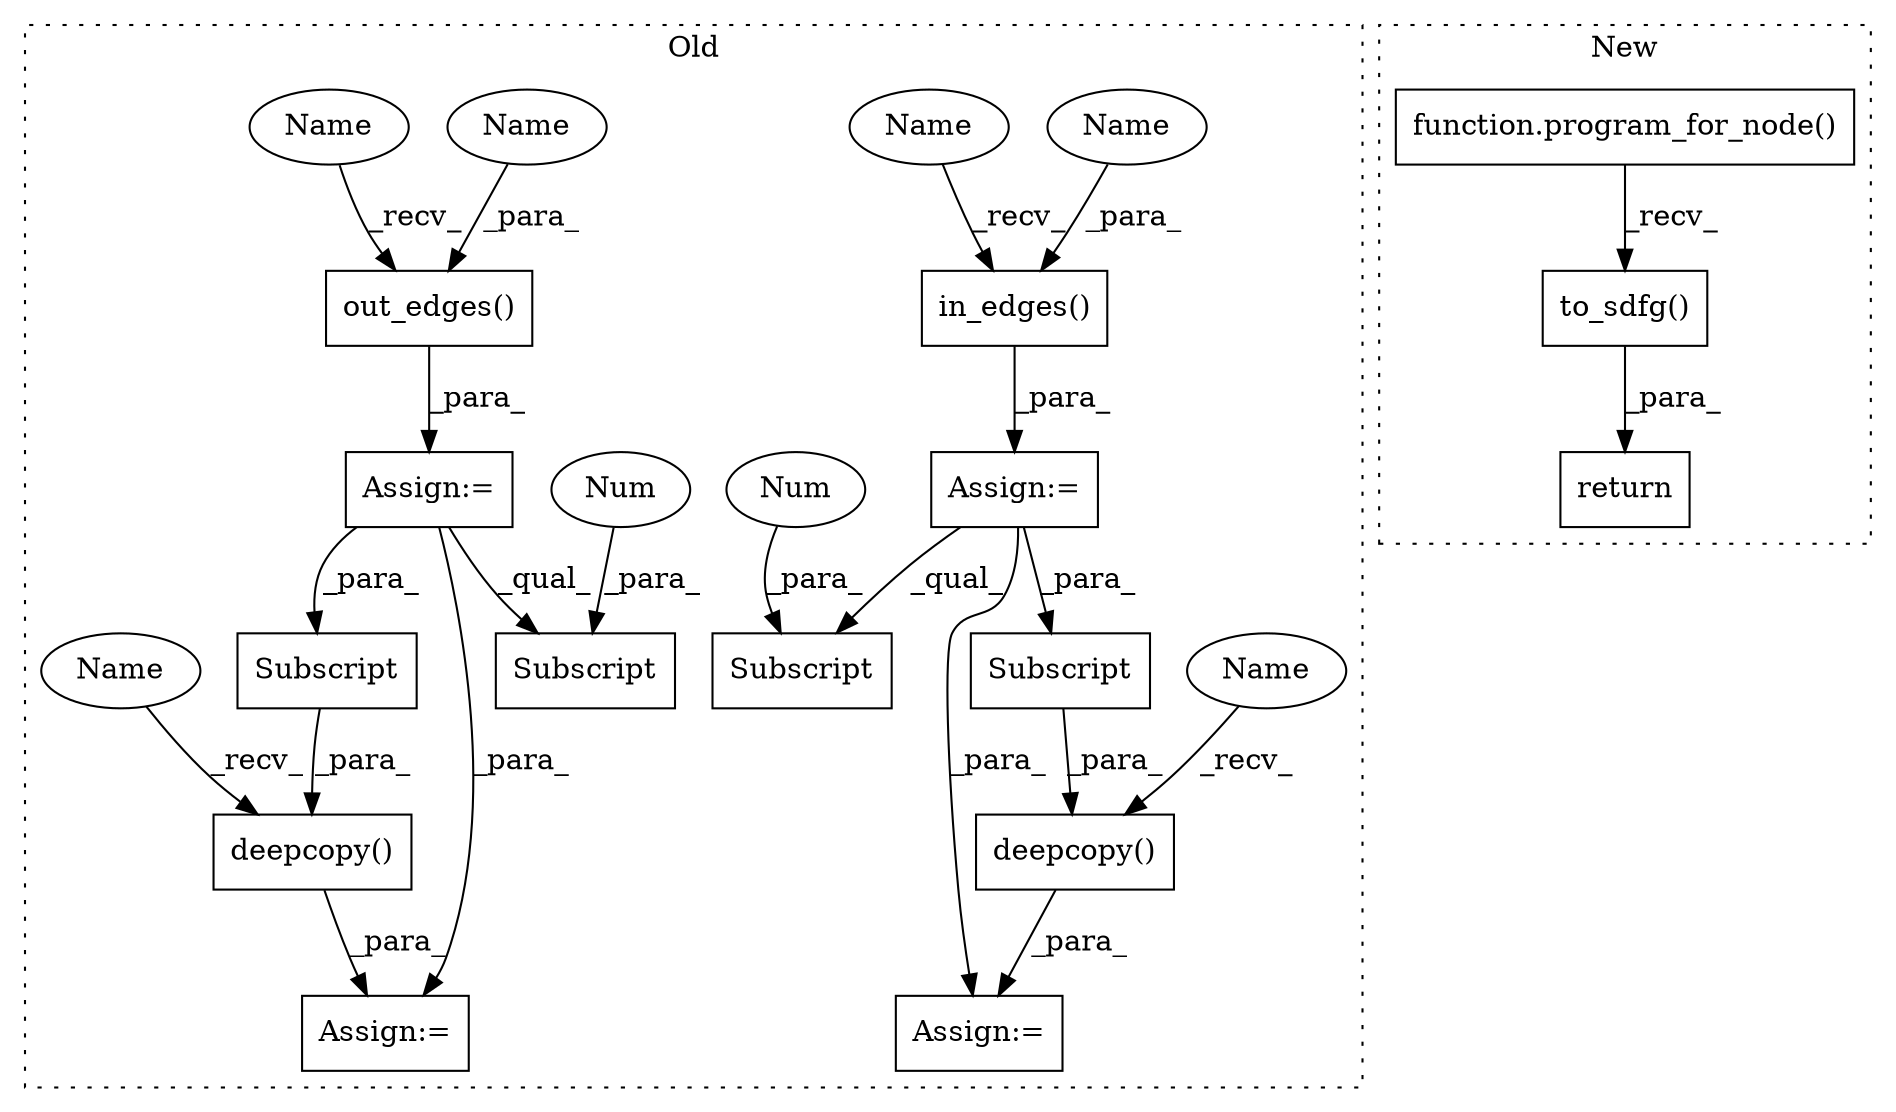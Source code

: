 digraph G {
subgraph cluster0 {
1 [label="in_edges()" a="75" s="14245,14264" l="15,1" shape="box"];
3 [label="Subscript" a="63" s="14351,0" l="11,0" shape="box"];
4 [label="out_edges()" a="75" s="14286,14306" l="16,1" shape="box"];
5 [label="Subscript" a="63" s="14483,0" l="12,0" shape="box"];
6 [label="deepcopy()" a="75" s="14457,14506" l="14,1" shape="box"];
7 [label="Subscript" a="63" s="14471,0" l="35,0" shape="box"];
8 [label="deepcopy()" a="75" s="14325,14373" l="14,1" shape="box"];
9 [label="Subscript" a="63" s="14339,0" l="34,0" shape="box"];
10 [label="Num" a="76" s="14493" l="1" shape="ellipse"];
11 [label="Num" a="76" s="14360" l="1" shape="ellipse"];
12 [label="Assign:=" a="68" s="14322" l="3" shape="box"];
14 [label="Assign:=" a="68" s="14283" l="3" shape="box"];
15 [label="Assign:=" a="68" s="14242" l="3" shape="box"];
16 [label="Assign:=" a="68" s="14454" l="3" shape="box"];
18 [label="Name" a="87" s="14302" l="4" shape="ellipse"];
19 [label="Name" a="87" s="14260" l="4" shape="ellipse"];
20 [label="Name" a="87" s="14325" l="4" shape="ellipse"];
21 [label="Name" a="87" s="14457" l="4" shape="ellipse"];
22 [label="Name" a="87" s="14245" l="5" shape="ellipse"];
23 [label="Name" a="87" s="14286" l="5" shape="ellipse"];
label = "Old";
style="dotted";
}
subgraph cluster1 {
2 [label="to_sdfg()" a="75" s="2973" l="51" shape="box"];
13 [label="function.program_for_node()" a="75" s="2973,3013" l="17,1" shape="box"];
17 [label="return" a="93" s="2966" l="7" shape="box"];
label = "New";
style="dotted";
}
1 -> 15 [label="_para_"];
2 -> 17 [label="_para_"];
4 -> 14 [label="_para_"];
6 -> 16 [label="_para_"];
7 -> 6 [label="_para_"];
8 -> 12 [label="_para_"];
9 -> 8 [label="_para_"];
10 -> 5 [label="_para_"];
11 -> 3 [label="_para_"];
13 -> 2 [label="_recv_"];
14 -> 5 [label="_qual_"];
14 -> 7 [label="_para_"];
14 -> 16 [label="_para_"];
15 -> 12 [label="_para_"];
15 -> 9 [label="_para_"];
15 -> 3 [label="_qual_"];
18 -> 4 [label="_para_"];
19 -> 1 [label="_para_"];
20 -> 8 [label="_recv_"];
21 -> 6 [label="_recv_"];
22 -> 1 [label="_recv_"];
23 -> 4 [label="_recv_"];
}